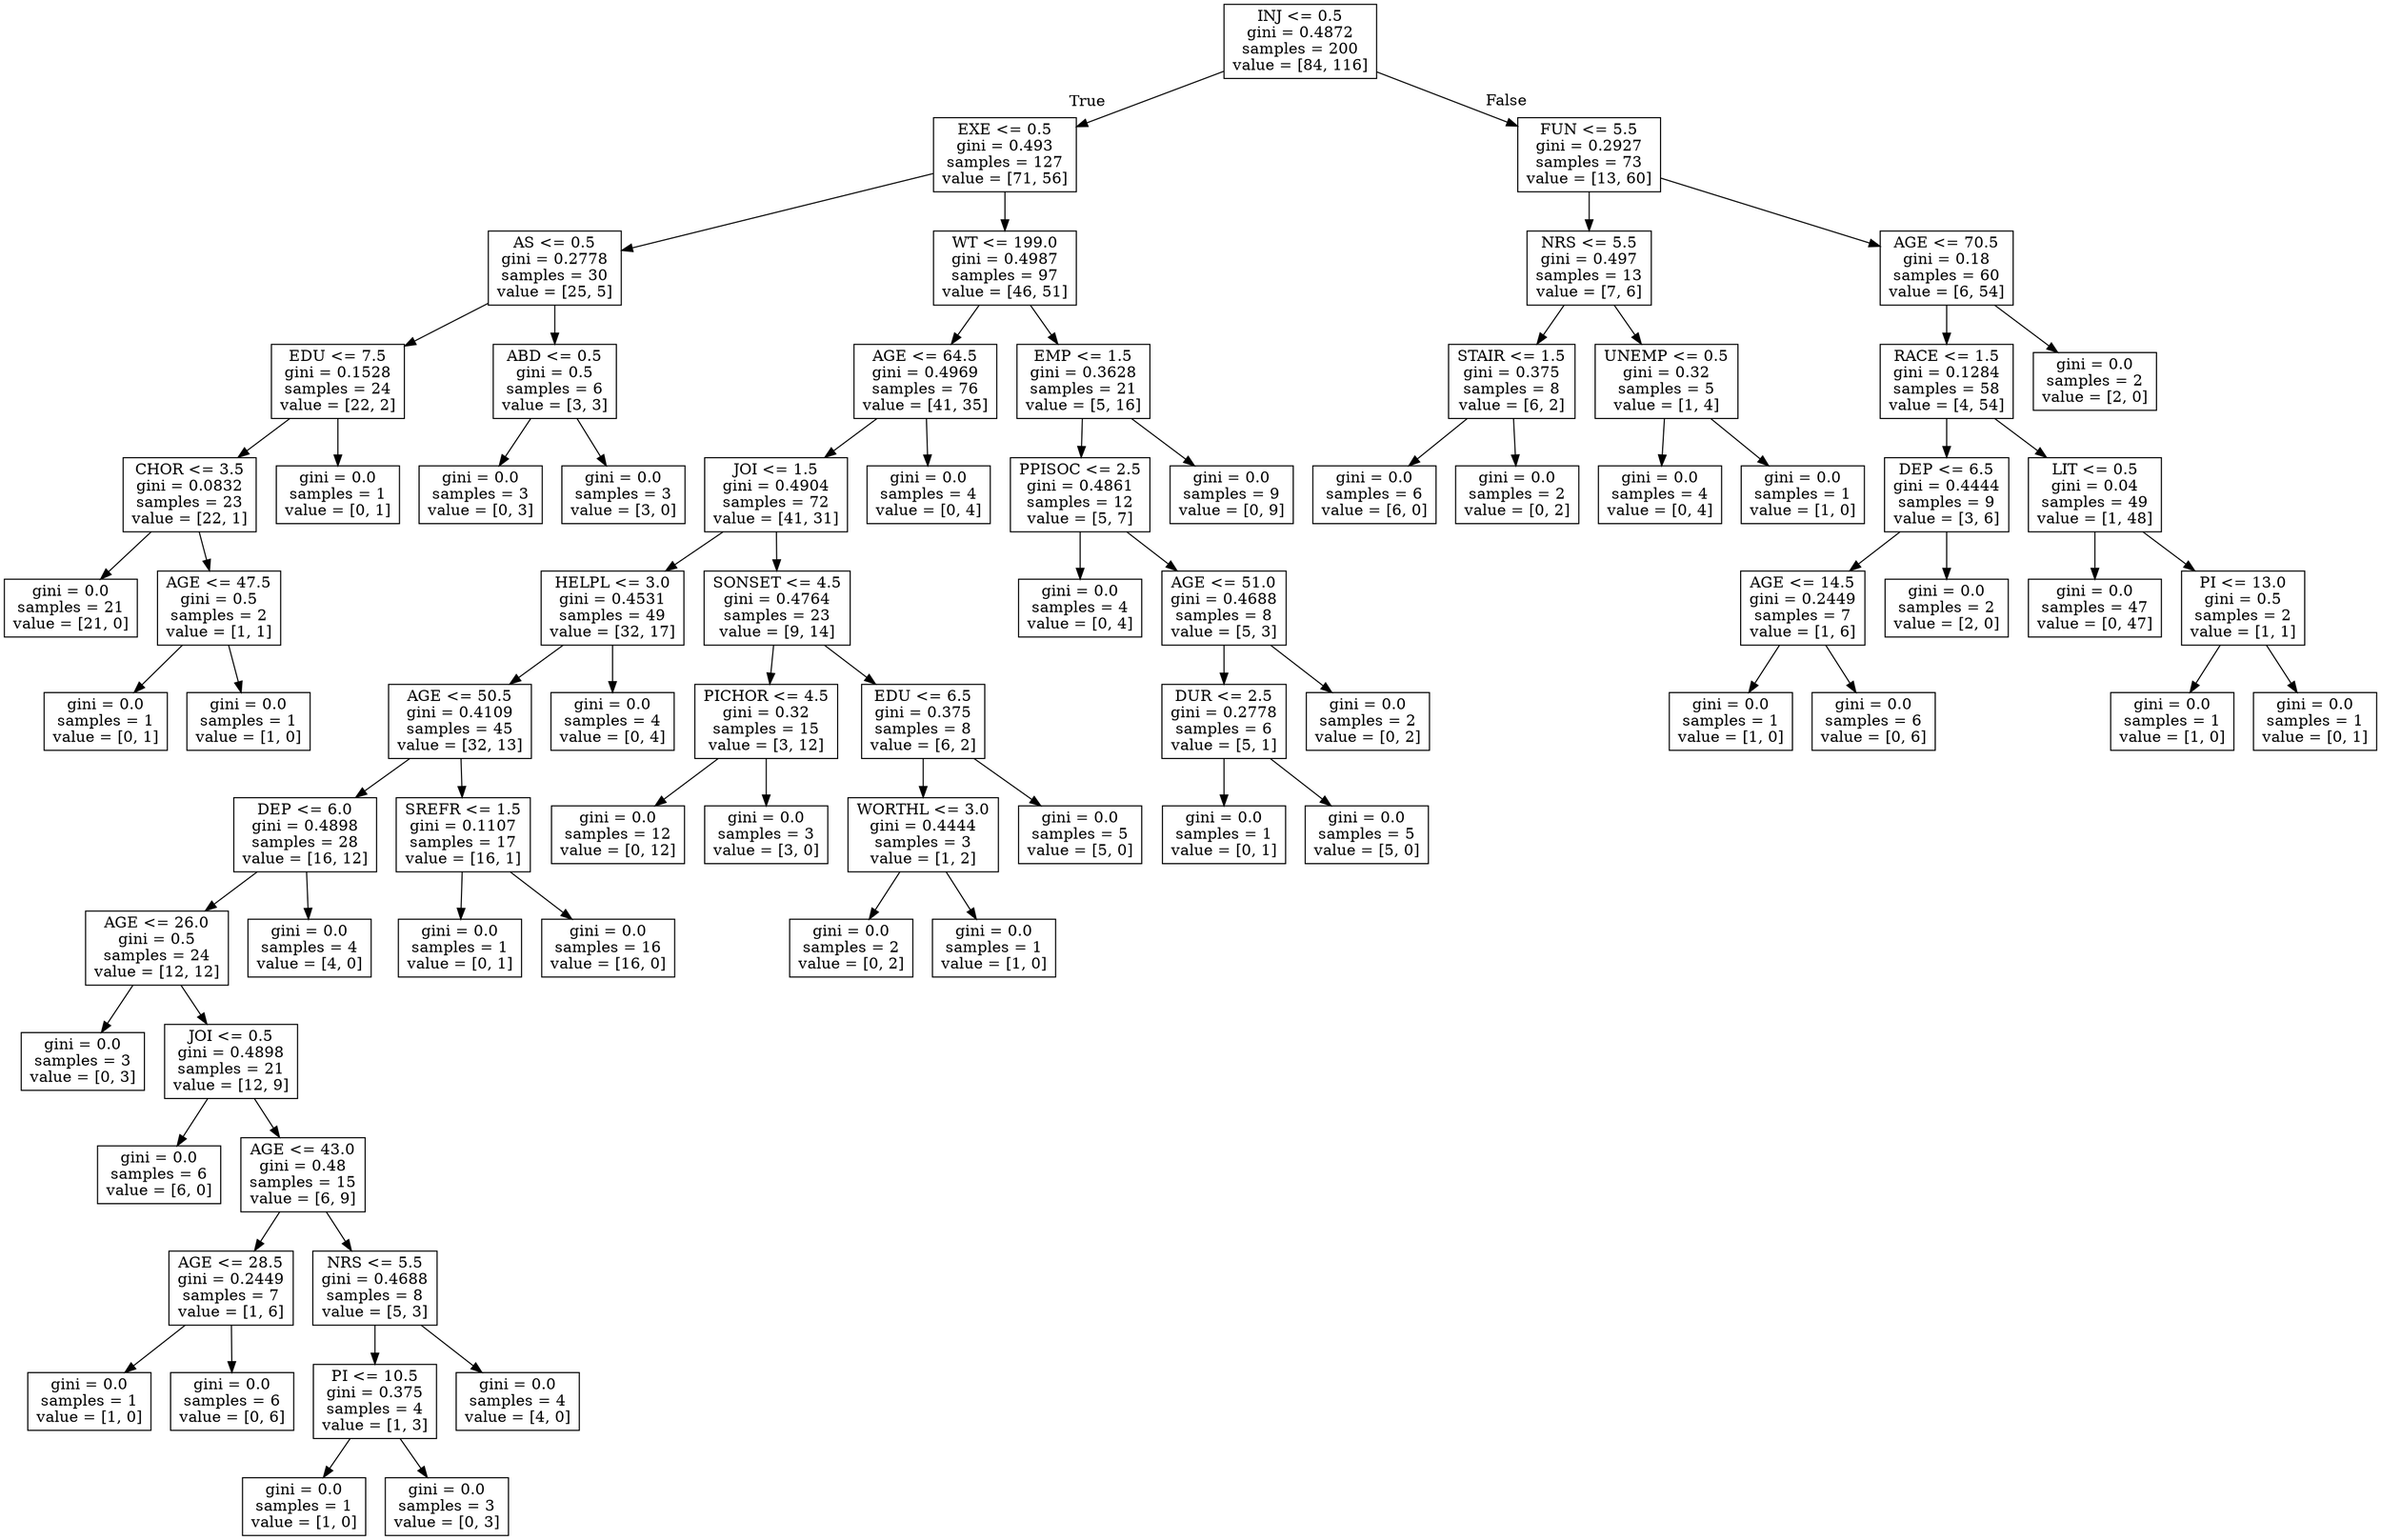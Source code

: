 digraph Tree {
node [shape=box] ;
0 [label="INJ <= 0.5\ngini = 0.4872\nsamples = 200\nvalue = [84, 116]"] ;
1 [label="EXE <= 0.5\ngini = 0.493\nsamples = 127\nvalue = [71, 56]"] ;
0 -> 1 [labeldistance=2.5, labelangle=45, headlabel="True"] ;
2 [label="AS <= 0.5\ngini = 0.2778\nsamples = 30\nvalue = [25, 5]"] ;
1 -> 2 ;
3 [label="EDU <= 7.5\ngini = 0.1528\nsamples = 24\nvalue = [22, 2]"] ;
2 -> 3 ;
4 [label="CHOR <= 3.5\ngini = 0.0832\nsamples = 23\nvalue = [22, 1]"] ;
3 -> 4 ;
5 [label="gini = 0.0\nsamples = 21\nvalue = [21, 0]"] ;
4 -> 5 ;
6 [label="AGE <= 47.5\ngini = 0.5\nsamples = 2\nvalue = [1, 1]"] ;
4 -> 6 ;
7 [label="gini = 0.0\nsamples = 1\nvalue = [0, 1]"] ;
6 -> 7 ;
8 [label="gini = 0.0\nsamples = 1\nvalue = [1, 0]"] ;
6 -> 8 ;
9 [label="gini = 0.0\nsamples = 1\nvalue = [0, 1]"] ;
3 -> 9 ;
10 [label="ABD <= 0.5\ngini = 0.5\nsamples = 6\nvalue = [3, 3]"] ;
2 -> 10 ;
11 [label="gini = 0.0\nsamples = 3\nvalue = [0, 3]"] ;
10 -> 11 ;
12 [label="gini = 0.0\nsamples = 3\nvalue = [3, 0]"] ;
10 -> 12 ;
13 [label="WT <= 199.0\ngini = 0.4987\nsamples = 97\nvalue = [46, 51]"] ;
1 -> 13 ;
14 [label="AGE <= 64.5\ngini = 0.4969\nsamples = 76\nvalue = [41, 35]"] ;
13 -> 14 ;
15 [label="JOI <= 1.5\ngini = 0.4904\nsamples = 72\nvalue = [41, 31]"] ;
14 -> 15 ;
16 [label="HELPL <= 3.0\ngini = 0.4531\nsamples = 49\nvalue = [32, 17]"] ;
15 -> 16 ;
17 [label="AGE <= 50.5\ngini = 0.4109\nsamples = 45\nvalue = [32, 13]"] ;
16 -> 17 ;
18 [label="DEP <= 6.0\ngini = 0.4898\nsamples = 28\nvalue = [16, 12]"] ;
17 -> 18 ;
19 [label="AGE <= 26.0\ngini = 0.5\nsamples = 24\nvalue = [12, 12]"] ;
18 -> 19 ;
20 [label="gini = 0.0\nsamples = 3\nvalue = [0, 3]"] ;
19 -> 20 ;
21 [label="JOI <= 0.5\ngini = 0.4898\nsamples = 21\nvalue = [12, 9]"] ;
19 -> 21 ;
22 [label="gini = 0.0\nsamples = 6\nvalue = [6, 0]"] ;
21 -> 22 ;
23 [label="AGE <= 43.0\ngini = 0.48\nsamples = 15\nvalue = [6, 9]"] ;
21 -> 23 ;
24 [label="AGE <= 28.5\ngini = 0.2449\nsamples = 7\nvalue = [1, 6]"] ;
23 -> 24 ;
25 [label="gini = 0.0\nsamples = 1\nvalue = [1, 0]"] ;
24 -> 25 ;
26 [label="gini = 0.0\nsamples = 6\nvalue = [0, 6]"] ;
24 -> 26 ;
27 [label="NRS <= 5.5\ngini = 0.4688\nsamples = 8\nvalue = [5, 3]"] ;
23 -> 27 ;
28 [label="PI <= 10.5\ngini = 0.375\nsamples = 4\nvalue = [1, 3]"] ;
27 -> 28 ;
29 [label="gini = 0.0\nsamples = 1\nvalue = [1, 0]"] ;
28 -> 29 ;
30 [label="gini = 0.0\nsamples = 3\nvalue = [0, 3]"] ;
28 -> 30 ;
31 [label="gini = 0.0\nsamples = 4\nvalue = [4, 0]"] ;
27 -> 31 ;
32 [label="gini = 0.0\nsamples = 4\nvalue = [4, 0]"] ;
18 -> 32 ;
33 [label="SREFR <= 1.5\ngini = 0.1107\nsamples = 17\nvalue = [16, 1]"] ;
17 -> 33 ;
34 [label="gini = 0.0\nsamples = 1\nvalue = [0, 1]"] ;
33 -> 34 ;
35 [label="gini = 0.0\nsamples = 16\nvalue = [16, 0]"] ;
33 -> 35 ;
36 [label="gini = 0.0\nsamples = 4\nvalue = [0, 4]"] ;
16 -> 36 ;
37 [label="SONSET <= 4.5\ngini = 0.4764\nsamples = 23\nvalue = [9, 14]"] ;
15 -> 37 ;
38 [label="PICHOR <= 4.5\ngini = 0.32\nsamples = 15\nvalue = [3, 12]"] ;
37 -> 38 ;
39 [label="gini = 0.0\nsamples = 12\nvalue = [0, 12]"] ;
38 -> 39 ;
40 [label="gini = 0.0\nsamples = 3\nvalue = [3, 0]"] ;
38 -> 40 ;
41 [label="EDU <= 6.5\ngini = 0.375\nsamples = 8\nvalue = [6, 2]"] ;
37 -> 41 ;
42 [label="WORTHL <= 3.0\ngini = 0.4444\nsamples = 3\nvalue = [1, 2]"] ;
41 -> 42 ;
43 [label="gini = 0.0\nsamples = 2\nvalue = [0, 2]"] ;
42 -> 43 ;
44 [label="gini = 0.0\nsamples = 1\nvalue = [1, 0]"] ;
42 -> 44 ;
45 [label="gini = 0.0\nsamples = 5\nvalue = [5, 0]"] ;
41 -> 45 ;
46 [label="gini = 0.0\nsamples = 4\nvalue = [0, 4]"] ;
14 -> 46 ;
47 [label="EMP <= 1.5\ngini = 0.3628\nsamples = 21\nvalue = [5, 16]"] ;
13 -> 47 ;
48 [label="PPISOC <= 2.5\ngini = 0.4861\nsamples = 12\nvalue = [5, 7]"] ;
47 -> 48 ;
49 [label="gini = 0.0\nsamples = 4\nvalue = [0, 4]"] ;
48 -> 49 ;
50 [label="AGE <= 51.0\ngini = 0.4688\nsamples = 8\nvalue = [5, 3]"] ;
48 -> 50 ;
51 [label="DUR <= 2.5\ngini = 0.2778\nsamples = 6\nvalue = [5, 1]"] ;
50 -> 51 ;
52 [label="gini = 0.0\nsamples = 1\nvalue = [0, 1]"] ;
51 -> 52 ;
53 [label="gini = 0.0\nsamples = 5\nvalue = [5, 0]"] ;
51 -> 53 ;
54 [label="gini = 0.0\nsamples = 2\nvalue = [0, 2]"] ;
50 -> 54 ;
55 [label="gini = 0.0\nsamples = 9\nvalue = [0, 9]"] ;
47 -> 55 ;
56 [label="FUN <= 5.5\ngini = 0.2927\nsamples = 73\nvalue = [13, 60]"] ;
0 -> 56 [labeldistance=2.5, labelangle=-45, headlabel="False"] ;
57 [label="NRS <= 5.5\ngini = 0.497\nsamples = 13\nvalue = [7, 6]"] ;
56 -> 57 ;
58 [label="STAIR <= 1.5\ngini = 0.375\nsamples = 8\nvalue = [6, 2]"] ;
57 -> 58 ;
59 [label="gini = 0.0\nsamples = 6\nvalue = [6, 0]"] ;
58 -> 59 ;
60 [label="gini = 0.0\nsamples = 2\nvalue = [0, 2]"] ;
58 -> 60 ;
61 [label="UNEMP <= 0.5\ngini = 0.32\nsamples = 5\nvalue = [1, 4]"] ;
57 -> 61 ;
62 [label="gini = 0.0\nsamples = 4\nvalue = [0, 4]"] ;
61 -> 62 ;
63 [label="gini = 0.0\nsamples = 1\nvalue = [1, 0]"] ;
61 -> 63 ;
64 [label="AGE <= 70.5\ngini = 0.18\nsamples = 60\nvalue = [6, 54]"] ;
56 -> 64 ;
65 [label="RACE <= 1.5\ngini = 0.1284\nsamples = 58\nvalue = [4, 54]"] ;
64 -> 65 ;
66 [label="DEP <= 6.5\ngini = 0.4444\nsamples = 9\nvalue = [3, 6]"] ;
65 -> 66 ;
67 [label="AGE <= 14.5\ngini = 0.2449\nsamples = 7\nvalue = [1, 6]"] ;
66 -> 67 ;
68 [label="gini = 0.0\nsamples = 1\nvalue = [1, 0]"] ;
67 -> 68 ;
69 [label="gini = 0.0\nsamples = 6\nvalue = [0, 6]"] ;
67 -> 69 ;
70 [label="gini = 0.0\nsamples = 2\nvalue = [2, 0]"] ;
66 -> 70 ;
71 [label="LIT <= 0.5\ngini = 0.04\nsamples = 49\nvalue = [1, 48]"] ;
65 -> 71 ;
72 [label="gini = 0.0\nsamples = 47\nvalue = [0, 47]"] ;
71 -> 72 ;
73 [label="PI <= 13.0\ngini = 0.5\nsamples = 2\nvalue = [1, 1]"] ;
71 -> 73 ;
74 [label="gini = 0.0\nsamples = 1\nvalue = [1, 0]"] ;
73 -> 74 ;
75 [label="gini = 0.0\nsamples = 1\nvalue = [0, 1]"] ;
73 -> 75 ;
76 [label="gini = 0.0\nsamples = 2\nvalue = [2, 0]"] ;
64 -> 76 ;
}